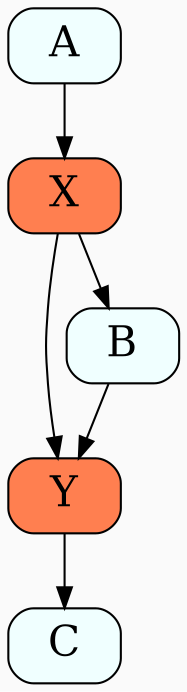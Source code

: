 digraph {
  graph[bgcolor=gray98,compound=true]
  node[fontsize=20,shape=box,fillcolor=azure, style="filled,rounded"]

  X[fillcolor=coral]
  Y[fillcolor=coral]

  A -> X
  X -> B
  X -> Y
  B -> Y
  Y -> C
}
